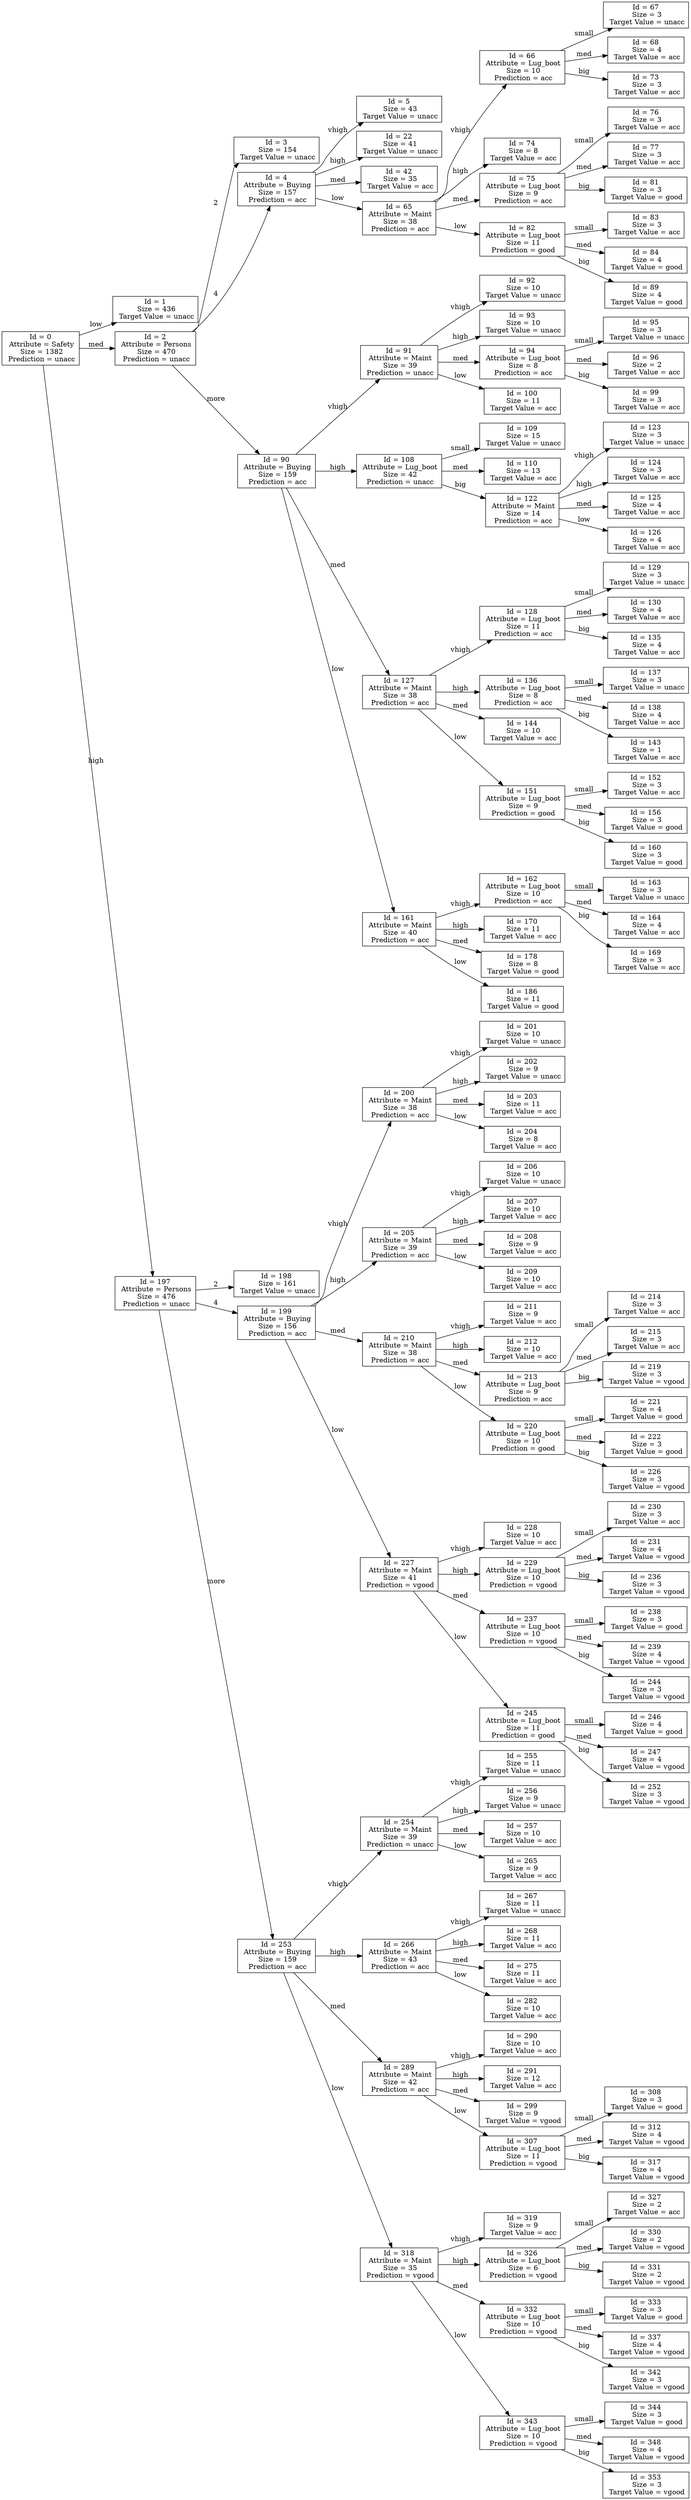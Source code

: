 digraph "Decision Tree" {
	rankdir=LR size="1000,500"
	node [shape=rectangle]
	"Id = 0
 Attribute = Safety
 Size = 1382
 Prediction = unacc" -> "Id = 1
 Size = 436
 Target Value = unacc" [label=low]
	"Id = 0
 Attribute = Safety
 Size = 1382
 Prediction = unacc" -> "Id = 2
 Attribute = Persons
 Size = 470
 Prediction = unacc" [label=med]
	"Id = 0
 Attribute = Safety
 Size = 1382
 Prediction = unacc" -> "Id = 197
 Attribute = Persons
 Size = 476
 Prediction = unacc" [label=high]
	"Id = 2
 Attribute = Persons
 Size = 470
 Prediction = unacc" -> "Id = 3
 Size = 154
 Target Value = unacc" [label=2]
	"Id = 2
 Attribute = Persons
 Size = 470
 Prediction = unacc" -> "Id = 4
 Attribute = Buying
 Size = 157
 Prediction = acc" [label=4]
	"Id = 2
 Attribute = Persons
 Size = 470
 Prediction = unacc" -> "Id = 90
 Attribute = Buying
 Size = 159
 Prediction = acc" [label=more]
	"Id = 197
 Attribute = Persons
 Size = 476
 Prediction = unacc" -> "Id = 198
 Size = 161
 Target Value = unacc" [label=2]
	"Id = 197
 Attribute = Persons
 Size = 476
 Prediction = unacc" -> "Id = 199
 Attribute = Buying
 Size = 156
 Prediction = acc" [label=4]
	"Id = 197
 Attribute = Persons
 Size = 476
 Prediction = unacc" -> "Id = 253
 Attribute = Buying
 Size = 159
 Prediction = acc" [label=more]
	"Id = 4
 Attribute = Buying
 Size = 157
 Prediction = acc" -> "Id = 5
 Size = 43
 Target Value = unacc" [label=vhigh]
	"Id = 4
 Attribute = Buying
 Size = 157
 Prediction = acc" -> "Id = 22
 Size = 41
 Target Value = unacc" [label=high]
	"Id = 4
 Attribute = Buying
 Size = 157
 Prediction = acc" -> "Id = 42
 Size = 35
 Target Value = acc" [label=med]
	"Id = 4
 Attribute = Buying
 Size = 157
 Prediction = acc" -> "Id = 65
 Attribute = Maint
 Size = 38
 Prediction = acc" [label=low]
	"Id = 90
 Attribute = Buying
 Size = 159
 Prediction = acc" -> "Id = 91
 Attribute = Maint
 Size = 39
 Prediction = unacc" [label=vhigh]
	"Id = 90
 Attribute = Buying
 Size = 159
 Prediction = acc" -> "Id = 108
 Attribute = Lug_boot
 Size = 42
 Prediction = unacc" [label=high]
	"Id = 90
 Attribute = Buying
 Size = 159
 Prediction = acc" -> "Id = 127
 Attribute = Maint
 Size = 38
 Prediction = acc" [label=med]
	"Id = 90
 Attribute = Buying
 Size = 159
 Prediction = acc" -> "Id = 161
 Attribute = Maint
 Size = 40
 Prediction = acc" [label=low]
	"Id = 199
 Attribute = Buying
 Size = 156
 Prediction = acc" -> "Id = 200
 Attribute = Maint
 Size = 38
 Prediction = acc" [label=vhigh]
	"Id = 199
 Attribute = Buying
 Size = 156
 Prediction = acc" -> "Id = 205
 Attribute = Maint
 Size = 39
 Prediction = acc" [label=high]
	"Id = 199
 Attribute = Buying
 Size = 156
 Prediction = acc" -> "Id = 210
 Attribute = Maint
 Size = 38
 Prediction = acc" [label=med]
	"Id = 199
 Attribute = Buying
 Size = 156
 Prediction = acc" -> "Id = 227
 Attribute = Maint
 Size = 41
 Prediction = vgood" [label=low]
	"Id = 253
 Attribute = Buying
 Size = 159
 Prediction = acc" -> "Id = 254
 Attribute = Maint
 Size = 39
 Prediction = unacc" [label=vhigh]
	"Id = 253
 Attribute = Buying
 Size = 159
 Prediction = acc" -> "Id = 266
 Attribute = Maint
 Size = 43
 Prediction = acc" [label=high]
	"Id = 253
 Attribute = Buying
 Size = 159
 Prediction = acc" -> "Id = 289
 Attribute = Maint
 Size = 42
 Prediction = acc" [label=med]
	"Id = 253
 Attribute = Buying
 Size = 159
 Prediction = acc" -> "Id = 318
 Attribute = Maint
 Size = 35
 Prediction = vgood" [label=low]
	"Id = 65
 Attribute = Maint
 Size = 38
 Prediction = acc" -> "Id = 66
 Attribute = Lug_boot
 Size = 10
 Prediction = acc" [label=vhigh]
	"Id = 65
 Attribute = Maint
 Size = 38
 Prediction = acc" -> "Id = 74
 Size = 8
 Target Value = acc" [label=high]
	"Id = 65
 Attribute = Maint
 Size = 38
 Prediction = acc" -> "Id = 75
 Attribute = Lug_boot
 Size = 9
 Prediction = acc" [label=med]
	"Id = 65
 Attribute = Maint
 Size = 38
 Prediction = acc" -> "Id = 82
 Attribute = Lug_boot
 Size = 11
 Prediction = good" [label=low]
	"Id = 91
 Attribute = Maint
 Size = 39
 Prediction = unacc" -> "Id = 92
 Size = 10
 Target Value = unacc" [label=vhigh]
	"Id = 91
 Attribute = Maint
 Size = 39
 Prediction = unacc" -> "Id = 93
 Size = 10
 Target Value = unacc" [label=high]
	"Id = 91
 Attribute = Maint
 Size = 39
 Prediction = unacc" -> "Id = 94
 Attribute = Lug_boot
 Size = 8
 Prediction = acc" [label=med]
	"Id = 91
 Attribute = Maint
 Size = 39
 Prediction = unacc" -> "Id = 100
 Size = 11
 Target Value = acc" [label=low]
	"Id = 108
 Attribute = Lug_boot
 Size = 42
 Prediction = unacc" -> "Id = 109
 Size = 15
 Target Value = unacc" [label=small]
	"Id = 108
 Attribute = Lug_boot
 Size = 42
 Prediction = unacc" -> "Id = 110
 Size = 13
 Target Value = acc" [label=med]
	"Id = 108
 Attribute = Lug_boot
 Size = 42
 Prediction = unacc" -> "Id = 122
 Attribute = Maint
 Size = 14
 Prediction = acc" [label=big]
	"Id = 127
 Attribute = Maint
 Size = 38
 Prediction = acc" -> "Id = 128
 Attribute = Lug_boot
 Size = 11
 Prediction = acc" [label=vhigh]
	"Id = 127
 Attribute = Maint
 Size = 38
 Prediction = acc" -> "Id = 136
 Attribute = Lug_boot
 Size = 8
 Prediction = acc" [label=high]
	"Id = 127
 Attribute = Maint
 Size = 38
 Prediction = acc" -> "Id = 144
 Size = 10
 Target Value = acc" [label=med]
	"Id = 127
 Attribute = Maint
 Size = 38
 Prediction = acc" -> "Id = 151
 Attribute = Lug_boot
 Size = 9
 Prediction = good" [label=low]
	"Id = 161
 Attribute = Maint
 Size = 40
 Prediction = acc" -> "Id = 162
 Attribute = Lug_boot
 Size = 10
 Prediction = acc" [label=vhigh]
	"Id = 161
 Attribute = Maint
 Size = 40
 Prediction = acc" -> "Id = 170
 Size = 11
 Target Value = acc" [label=high]
	"Id = 161
 Attribute = Maint
 Size = 40
 Prediction = acc" -> "Id = 178
 Size = 8
 Target Value = good" [label=med]
	"Id = 161
 Attribute = Maint
 Size = 40
 Prediction = acc" -> "Id = 186
 Size = 11
 Target Value = good" [label=low]
	"Id = 200
 Attribute = Maint
 Size = 38
 Prediction = acc" -> "Id = 201
 Size = 10
 Target Value = unacc" [label=vhigh]
	"Id = 200
 Attribute = Maint
 Size = 38
 Prediction = acc" -> "Id = 202
 Size = 9
 Target Value = unacc" [label=high]
	"Id = 200
 Attribute = Maint
 Size = 38
 Prediction = acc" -> "Id = 203
 Size = 11
 Target Value = acc" [label=med]
	"Id = 200
 Attribute = Maint
 Size = 38
 Prediction = acc" -> "Id = 204
 Size = 8
 Target Value = acc" [label=low]
	"Id = 205
 Attribute = Maint
 Size = 39
 Prediction = acc" -> "Id = 206
 Size = 10
 Target Value = unacc" [label=vhigh]
	"Id = 205
 Attribute = Maint
 Size = 39
 Prediction = acc" -> "Id = 207
 Size = 10
 Target Value = acc" [label=high]
	"Id = 205
 Attribute = Maint
 Size = 39
 Prediction = acc" -> "Id = 208
 Size = 9
 Target Value = acc" [label=med]
	"Id = 205
 Attribute = Maint
 Size = 39
 Prediction = acc" -> "Id = 209
 Size = 10
 Target Value = acc" [label=low]
	"Id = 210
 Attribute = Maint
 Size = 38
 Prediction = acc" -> "Id = 211
 Size = 9
 Target Value = acc" [label=vhigh]
	"Id = 210
 Attribute = Maint
 Size = 38
 Prediction = acc" -> "Id = 212
 Size = 10
 Target Value = acc" [label=high]
	"Id = 210
 Attribute = Maint
 Size = 38
 Prediction = acc" -> "Id = 213
 Attribute = Lug_boot
 Size = 9
 Prediction = acc" [label=med]
	"Id = 210
 Attribute = Maint
 Size = 38
 Prediction = acc" -> "Id = 220
 Attribute = Lug_boot
 Size = 10
 Prediction = good" [label=low]
	"Id = 227
 Attribute = Maint
 Size = 41
 Prediction = vgood" -> "Id = 228
 Size = 10
 Target Value = acc" [label=vhigh]
	"Id = 227
 Attribute = Maint
 Size = 41
 Prediction = vgood" -> "Id = 229
 Attribute = Lug_boot
 Size = 10
 Prediction = vgood" [label=high]
	"Id = 227
 Attribute = Maint
 Size = 41
 Prediction = vgood" -> "Id = 237
 Attribute = Lug_boot
 Size = 10
 Prediction = vgood" [label=med]
	"Id = 227
 Attribute = Maint
 Size = 41
 Prediction = vgood" -> "Id = 245
 Attribute = Lug_boot
 Size = 11
 Prediction = good" [label=low]
	"Id = 254
 Attribute = Maint
 Size = 39
 Prediction = unacc" -> "Id = 255
 Size = 11
 Target Value = unacc" [label=vhigh]
	"Id = 254
 Attribute = Maint
 Size = 39
 Prediction = unacc" -> "Id = 256
 Size = 9
 Target Value = unacc" [label=high]
	"Id = 254
 Attribute = Maint
 Size = 39
 Prediction = unacc" -> "Id = 257
 Size = 10
 Target Value = acc" [label=med]
	"Id = 254
 Attribute = Maint
 Size = 39
 Prediction = unacc" -> "Id = 265
 Size = 9
 Target Value = acc" [label=low]
	"Id = 266
 Attribute = Maint
 Size = 43
 Prediction = acc" -> "Id = 267
 Size = 11
 Target Value = unacc" [label=vhigh]
	"Id = 266
 Attribute = Maint
 Size = 43
 Prediction = acc" -> "Id = 268
 Size = 11
 Target Value = acc" [label=high]
	"Id = 266
 Attribute = Maint
 Size = 43
 Prediction = acc" -> "Id = 275
 Size = 11
 Target Value = acc" [label=med]
	"Id = 266
 Attribute = Maint
 Size = 43
 Prediction = acc" -> "Id = 282
 Size = 10
 Target Value = acc" [label=low]
	"Id = 289
 Attribute = Maint
 Size = 42
 Prediction = acc" -> "Id = 290
 Size = 10
 Target Value = acc" [label=vhigh]
	"Id = 289
 Attribute = Maint
 Size = 42
 Prediction = acc" -> "Id = 291
 Size = 12
 Target Value = acc" [label=high]
	"Id = 289
 Attribute = Maint
 Size = 42
 Prediction = acc" -> "Id = 299
 Size = 9
 Target Value = vgood" [label=med]
	"Id = 289
 Attribute = Maint
 Size = 42
 Prediction = acc" -> "Id = 307
 Attribute = Lug_boot
 Size = 11
 Prediction = vgood" [label=low]
	"Id = 318
 Attribute = Maint
 Size = 35
 Prediction = vgood" -> "Id = 319
 Size = 9
 Target Value = acc" [label=vhigh]
	"Id = 318
 Attribute = Maint
 Size = 35
 Prediction = vgood" -> "Id = 326
 Attribute = Lug_boot
 Size = 6
 Prediction = vgood" [label=high]
	"Id = 318
 Attribute = Maint
 Size = 35
 Prediction = vgood" -> "Id = 332
 Attribute = Lug_boot
 Size = 10
 Prediction = vgood" [label=med]
	"Id = 318
 Attribute = Maint
 Size = 35
 Prediction = vgood" -> "Id = 343
 Attribute = Lug_boot
 Size = 10
 Prediction = vgood" [label=low]
	"Id = 66
 Attribute = Lug_boot
 Size = 10
 Prediction = acc" -> "Id = 67
 Size = 3
 Target Value = unacc" [label=small]
	"Id = 66
 Attribute = Lug_boot
 Size = 10
 Prediction = acc" -> "Id = 68
 Size = 4
 Target Value = acc" [label=med]
	"Id = 66
 Attribute = Lug_boot
 Size = 10
 Prediction = acc" -> "Id = 73
 Size = 3
 Target Value = acc" [label=big]
	"Id = 75
 Attribute = Lug_boot
 Size = 9
 Prediction = acc" -> "Id = 76
 Size = 3
 Target Value = acc" [label=small]
	"Id = 75
 Attribute = Lug_boot
 Size = 9
 Prediction = acc" -> "Id = 77
 Size = 3
 Target Value = acc" [label=med]
	"Id = 75
 Attribute = Lug_boot
 Size = 9
 Prediction = acc" -> "Id = 81
 Size = 3
 Target Value = good" [label=big]
	"Id = 82
 Attribute = Lug_boot
 Size = 11
 Prediction = good" -> "Id = 83
 Size = 3
 Target Value = acc" [label=small]
	"Id = 82
 Attribute = Lug_boot
 Size = 11
 Prediction = good" -> "Id = 84
 Size = 4
 Target Value = good" [label=med]
	"Id = 82
 Attribute = Lug_boot
 Size = 11
 Prediction = good" -> "Id = 89
 Size = 4
 Target Value = good" [label=big]
	"Id = 94
 Attribute = Lug_boot
 Size = 8
 Prediction = acc" -> "Id = 95
 Size = 3
 Target Value = unacc" [label=small]
	"Id = 94
 Attribute = Lug_boot
 Size = 8
 Prediction = acc" -> "Id = 96
 Size = 2
 Target Value = acc" [label=med]
	"Id = 94
 Attribute = Lug_boot
 Size = 8
 Prediction = acc" -> "Id = 99
 Size = 3
 Target Value = acc" [label=big]
	"Id = 122
 Attribute = Maint
 Size = 14
 Prediction = acc" -> "Id = 123
 Size = 3
 Target Value = unacc" [label=vhigh]
	"Id = 122
 Attribute = Maint
 Size = 14
 Prediction = acc" -> "Id = 124
 Size = 3
 Target Value = acc" [label=high]
	"Id = 122
 Attribute = Maint
 Size = 14
 Prediction = acc" -> "Id = 125
 Size = 4
 Target Value = acc" [label=med]
	"Id = 122
 Attribute = Maint
 Size = 14
 Prediction = acc" -> "Id = 126
 Size = 4
 Target Value = acc" [label=low]
	"Id = 128
 Attribute = Lug_boot
 Size = 11
 Prediction = acc" -> "Id = 129
 Size = 3
 Target Value = unacc" [label=small]
	"Id = 128
 Attribute = Lug_boot
 Size = 11
 Prediction = acc" -> "Id = 130
 Size = 4
 Target Value = acc" [label=med]
	"Id = 128
 Attribute = Lug_boot
 Size = 11
 Prediction = acc" -> "Id = 135
 Size = 4
 Target Value = acc" [label=big]
	"Id = 136
 Attribute = Lug_boot
 Size = 8
 Prediction = acc" -> "Id = 137
 Size = 3
 Target Value = unacc" [label=small]
	"Id = 136
 Attribute = Lug_boot
 Size = 8
 Prediction = acc" -> "Id = 138
 Size = 4
 Target Value = acc" [label=med]
	"Id = 136
 Attribute = Lug_boot
 Size = 8
 Prediction = acc" -> "Id = 143
 Size = 1
 Target Value = acc" [label=big]
	"Id = 151
 Attribute = Lug_boot
 Size = 9
 Prediction = good" -> "Id = 152
 Size = 3
 Target Value = acc" [label=small]
	"Id = 151
 Attribute = Lug_boot
 Size = 9
 Prediction = good" -> "Id = 156
 Size = 3
 Target Value = good" [label=med]
	"Id = 151
 Attribute = Lug_boot
 Size = 9
 Prediction = good" -> "Id = 160
 Size = 3
 Target Value = good" [label=big]
	"Id = 162
 Attribute = Lug_boot
 Size = 10
 Prediction = acc" -> "Id = 163
 Size = 3
 Target Value = unacc" [label=small]
	"Id = 162
 Attribute = Lug_boot
 Size = 10
 Prediction = acc" -> "Id = 164
 Size = 4
 Target Value = acc" [label=med]
	"Id = 162
 Attribute = Lug_boot
 Size = 10
 Prediction = acc" -> "Id = 169
 Size = 3
 Target Value = acc" [label=big]
	"Id = 213
 Attribute = Lug_boot
 Size = 9
 Prediction = acc" -> "Id = 214
 Size = 3
 Target Value = acc" [label=small]
	"Id = 213
 Attribute = Lug_boot
 Size = 9
 Prediction = acc" -> "Id = 215
 Size = 3
 Target Value = acc" [label=med]
	"Id = 213
 Attribute = Lug_boot
 Size = 9
 Prediction = acc" -> "Id = 219
 Size = 3
 Target Value = vgood" [label=big]
	"Id = 220
 Attribute = Lug_boot
 Size = 10
 Prediction = good" -> "Id = 221
 Size = 4
 Target Value = good" [label=small]
	"Id = 220
 Attribute = Lug_boot
 Size = 10
 Prediction = good" -> "Id = 222
 Size = 3
 Target Value = good" [label=med]
	"Id = 220
 Attribute = Lug_boot
 Size = 10
 Prediction = good" -> "Id = 226
 Size = 3
 Target Value = vgood" [label=big]
	"Id = 229
 Attribute = Lug_boot
 Size = 10
 Prediction = vgood" -> "Id = 230
 Size = 3
 Target Value = acc" [label=small]
	"Id = 229
 Attribute = Lug_boot
 Size = 10
 Prediction = vgood" -> "Id = 231
 Size = 4
 Target Value = vgood" [label=med]
	"Id = 229
 Attribute = Lug_boot
 Size = 10
 Prediction = vgood" -> "Id = 236
 Size = 3
 Target Value = vgood" [label=big]
	"Id = 237
 Attribute = Lug_boot
 Size = 10
 Prediction = vgood" -> "Id = 238
 Size = 3
 Target Value = good" [label=small]
	"Id = 237
 Attribute = Lug_boot
 Size = 10
 Prediction = vgood" -> "Id = 239
 Size = 4
 Target Value = vgood" [label=med]
	"Id = 237
 Attribute = Lug_boot
 Size = 10
 Prediction = vgood" -> "Id = 244
 Size = 3
 Target Value = vgood" [label=big]
	"Id = 245
 Attribute = Lug_boot
 Size = 11
 Prediction = good" -> "Id = 246
 Size = 4
 Target Value = good" [label=small]
	"Id = 245
 Attribute = Lug_boot
 Size = 11
 Prediction = good" -> "Id = 247
 Size = 4
 Target Value = vgood" [label=med]
	"Id = 245
 Attribute = Lug_boot
 Size = 11
 Prediction = good" -> "Id = 252
 Size = 3
 Target Value = vgood" [label=big]
	"Id = 307
 Attribute = Lug_boot
 Size = 11
 Prediction = vgood" -> "Id = 308
 Size = 3
 Target Value = good" [label=small]
	"Id = 307
 Attribute = Lug_boot
 Size = 11
 Prediction = vgood" -> "Id = 312
 Size = 4
 Target Value = vgood" [label=med]
	"Id = 307
 Attribute = Lug_boot
 Size = 11
 Prediction = vgood" -> "Id = 317
 Size = 4
 Target Value = vgood" [label=big]
	"Id = 326
 Attribute = Lug_boot
 Size = 6
 Prediction = vgood" -> "Id = 327
 Size = 2
 Target Value = acc" [label=small]
	"Id = 326
 Attribute = Lug_boot
 Size = 6
 Prediction = vgood" -> "Id = 330
 Size = 2
 Target Value = vgood" [label=med]
	"Id = 326
 Attribute = Lug_boot
 Size = 6
 Prediction = vgood" -> "Id = 331
 Size = 2
 Target Value = vgood" [label=big]
	"Id = 332
 Attribute = Lug_boot
 Size = 10
 Prediction = vgood" -> "Id = 333
 Size = 3
 Target Value = good" [label=small]
	"Id = 332
 Attribute = Lug_boot
 Size = 10
 Prediction = vgood" -> "Id = 337
 Size = 4
 Target Value = vgood" [label=med]
	"Id = 332
 Attribute = Lug_boot
 Size = 10
 Prediction = vgood" -> "Id = 342
 Size = 3
 Target Value = vgood" [label=big]
	"Id = 343
 Attribute = Lug_boot
 Size = 10
 Prediction = vgood" -> "Id = 344
 Size = 3
 Target Value = good" [label=small]
	"Id = 343
 Attribute = Lug_boot
 Size = 10
 Prediction = vgood" -> "Id = 348
 Size = 4
 Target Value = vgood" [label=med]
	"Id = 343
 Attribute = Lug_boot
 Size = 10
 Prediction = vgood" -> "Id = 353
 Size = 3
 Target Value = vgood" [label=big]
}
